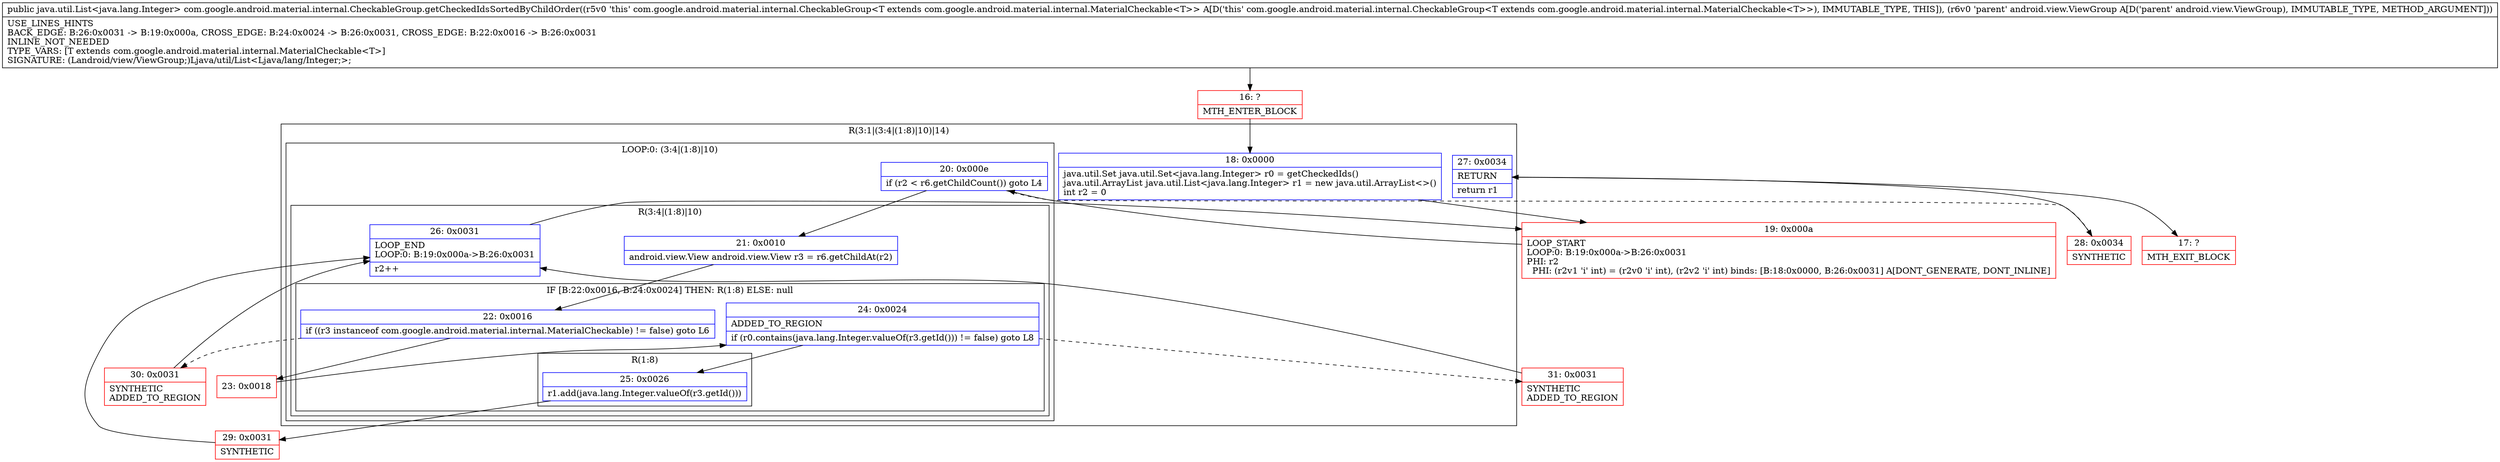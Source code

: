 digraph "CFG forcom.google.android.material.internal.CheckableGroup.getCheckedIdsSortedByChildOrder(Landroid\/view\/ViewGroup;)Ljava\/util\/List;" {
subgraph cluster_Region_1558490982 {
label = "R(3:1|(3:4|(1:8)|10)|14)";
node [shape=record,color=blue];
Node_18 [shape=record,label="{18\:\ 0x0000|java.util.Set java.util.Set\<java.lang.Integer\> r0 = getCheckedIds()\ljava.util.ArrayList java.util.List\<java.lang.Integer\> r1 = new java.util.ArrayList\<\>()\lint r2 = 0\l}"];
subgraph cluster_LoopRegion_22436173 {
label = "LOOP:0: (3:4|(1:8)|10)";
node [shape=record,color=blue];
Node_20 [shape=record,label="{20\:\ 0x000e|if (r2 \< r6.getChildCount()) goto L4\l}"];
subgraph cluster_Region_2024819102 {
label = "R(3:4|(1:8)|10)";
node [shape=record,color=blue];
Node_21 [shape=record,label="{21\:\ 0x0010|android.view.View android.view.View r3 = r6.getChildAt(r2)\l}"];
subgraph cluster_IfRegion_1685040290 {
label = "IF [B:22:0x0016, B:24:0x0024] THEN: R(1:8) ELSE: null";
node [shape=record,color=blue];
Node_22 [shape=record,label="{22\:\ 0x0016|if ((r3 instanceof com.google.android.material.internal.MaterialCheckable) != false) goto L6\l}"];
Node_24 [shape=record,label="{24\:\ 0x0024|ADDED_TO_REGION\l|if (r0.contains(java.lang.Integer.valueOf(r3.getId())) != false) goto L8\l}"];
subgraph cluster_Region_1073892154 {
label = "R(1:8)";
node [shape=record,color=blue];
Node_25 [shape=record,label="{25\:\ 0x0026|r1.add(java.lang.Integer.valueOf(r3.getId()))\l}"];
}
}
Node_26 [shape=record,label="{26\:\ 0x0031|LOOP_END\lLOOP:0: B:19:0x000a\-\>B:26:0x0031\l|r2++\l}"];
}
}
Node_27 [shape=record,label="{27\:\ 0x0034|RETURN\l|return r1\l}"];
}
Node_16 [shape=record,color=red,label="{16\:\ ?|MTH_ENTER_BLOCK\l}"];
Node_19 [shape=record,color=red,label="{19\:\ 0x000a|LOOP_START\lLOOP:0: B:19:0x000a\-\>B:26:0x0031\lPHI: r2 \l  PHI: (r2v1 'i' int) = (r2v0 'i' int), (r2v2 'i' int) binds: [B:18:0x0000, B:26:0x0031] A[DONT_GENERATE, DONT_INLINE]\l}"];
Node_23 [shape=record,color=red,label="{23\:\ 0x0018}"];
Node_29 [shape=record,color=red,label="{29\:\ 0x0031|SYNTHETIC\l}"];
Node_31 [shape=record,color=red,label="{31\:\ 0x0031|SYNTHETIC\lADDED_TO_REGION\l}"];
Node_30 [shape=record,color=red,label="{30\:\ 0x0031|SYNTHETIC\lADDED_TO_REGION\l}"];
Node_28 [shape=record,color=red,label="{28\:\ 0x0034|SYNTHETIC\l}"];
Node_17 [shape=record,color=red,label="{17\:\ ?|MTH_EXIT_BLOCK\l}"];
MethodNode[shape=record,label="{public java.util.List\<java.lang.Integer\> com.google.android.material.internal.CheckableGroup.getCheckedIdsSortedByChildOrder((r5v0 'this' com.google.android.material.internal.CheckableGroup\<T extends com.google.android.material.internal.MaterialCheckable\<T\>\> A[D('this' com.google.android.material.internal.CheckableGroup\<T extends com.google.android.material.internal.MaterialCheckable\<T\>\>), IMMUTABLE_TYPE, THIS]), (r6v0 'parent' android.view.ViewGroup A[D('parent' android.view.ViewGroup), IMMUTABLE_TYPE, METHOD_ARGUMENT]))  | USE_LINES_HINTS\lBACK_EDGE: B:26:0x0031 \-\> B:19:0x000a, CROSS_EDGE: B:24:0x0024 \-\> B:26:0x0031, CROSS_EDGE: B:22:0x0016 \-\> B:26:0x0031\lINLINE_NOT_NEEDED\lTYPE_VARS: [T extends com.google.android.material.internal.MaterialCheckable\<T\>]\lSIGNATURE: (Landroid\/view\/ViewGroup;)Ljava\/util\/List\<Ljava\/lang\/Integer;\>;\l}"];
MethodNode -> Node_16;Node_18 -> Node_19;
Node_20 -> Node_21;
Node_20 -> Node_28[style=dashed];
Node_21 -> Node_22;
Node_22 -> Node_23;
Node_22 -> Node_30[style=dashed];
Node_24 -> Node_25;
Node_24 -> Node_31[style=dashed];
Node_25 -> Node_29;
Node_26 -> Node_19;
Node_27 -> Node_17;
Node_16 -> Node_18;
Node_19 -> Node_20;
Node_23 -> Node_24;
Node_29 -> Node_26;
Node_31 -> Node_26;
Node_30 -> Node_26;
Node_28 -> Node_27;
}


